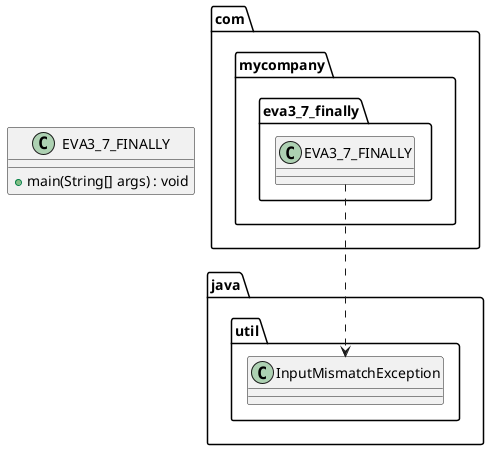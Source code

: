@startuml
class com.mycompany.eva3_7_finally.EVA3_7_FINALLY
class java.util.InputMismatchException
com.mycompany.eva3_7_finally.EVA3_7_FINALLY ..> java.util.InputMismatchException
class EVA3_7_FINALLY {
    + main(String[] args) : void
}
@enduml
